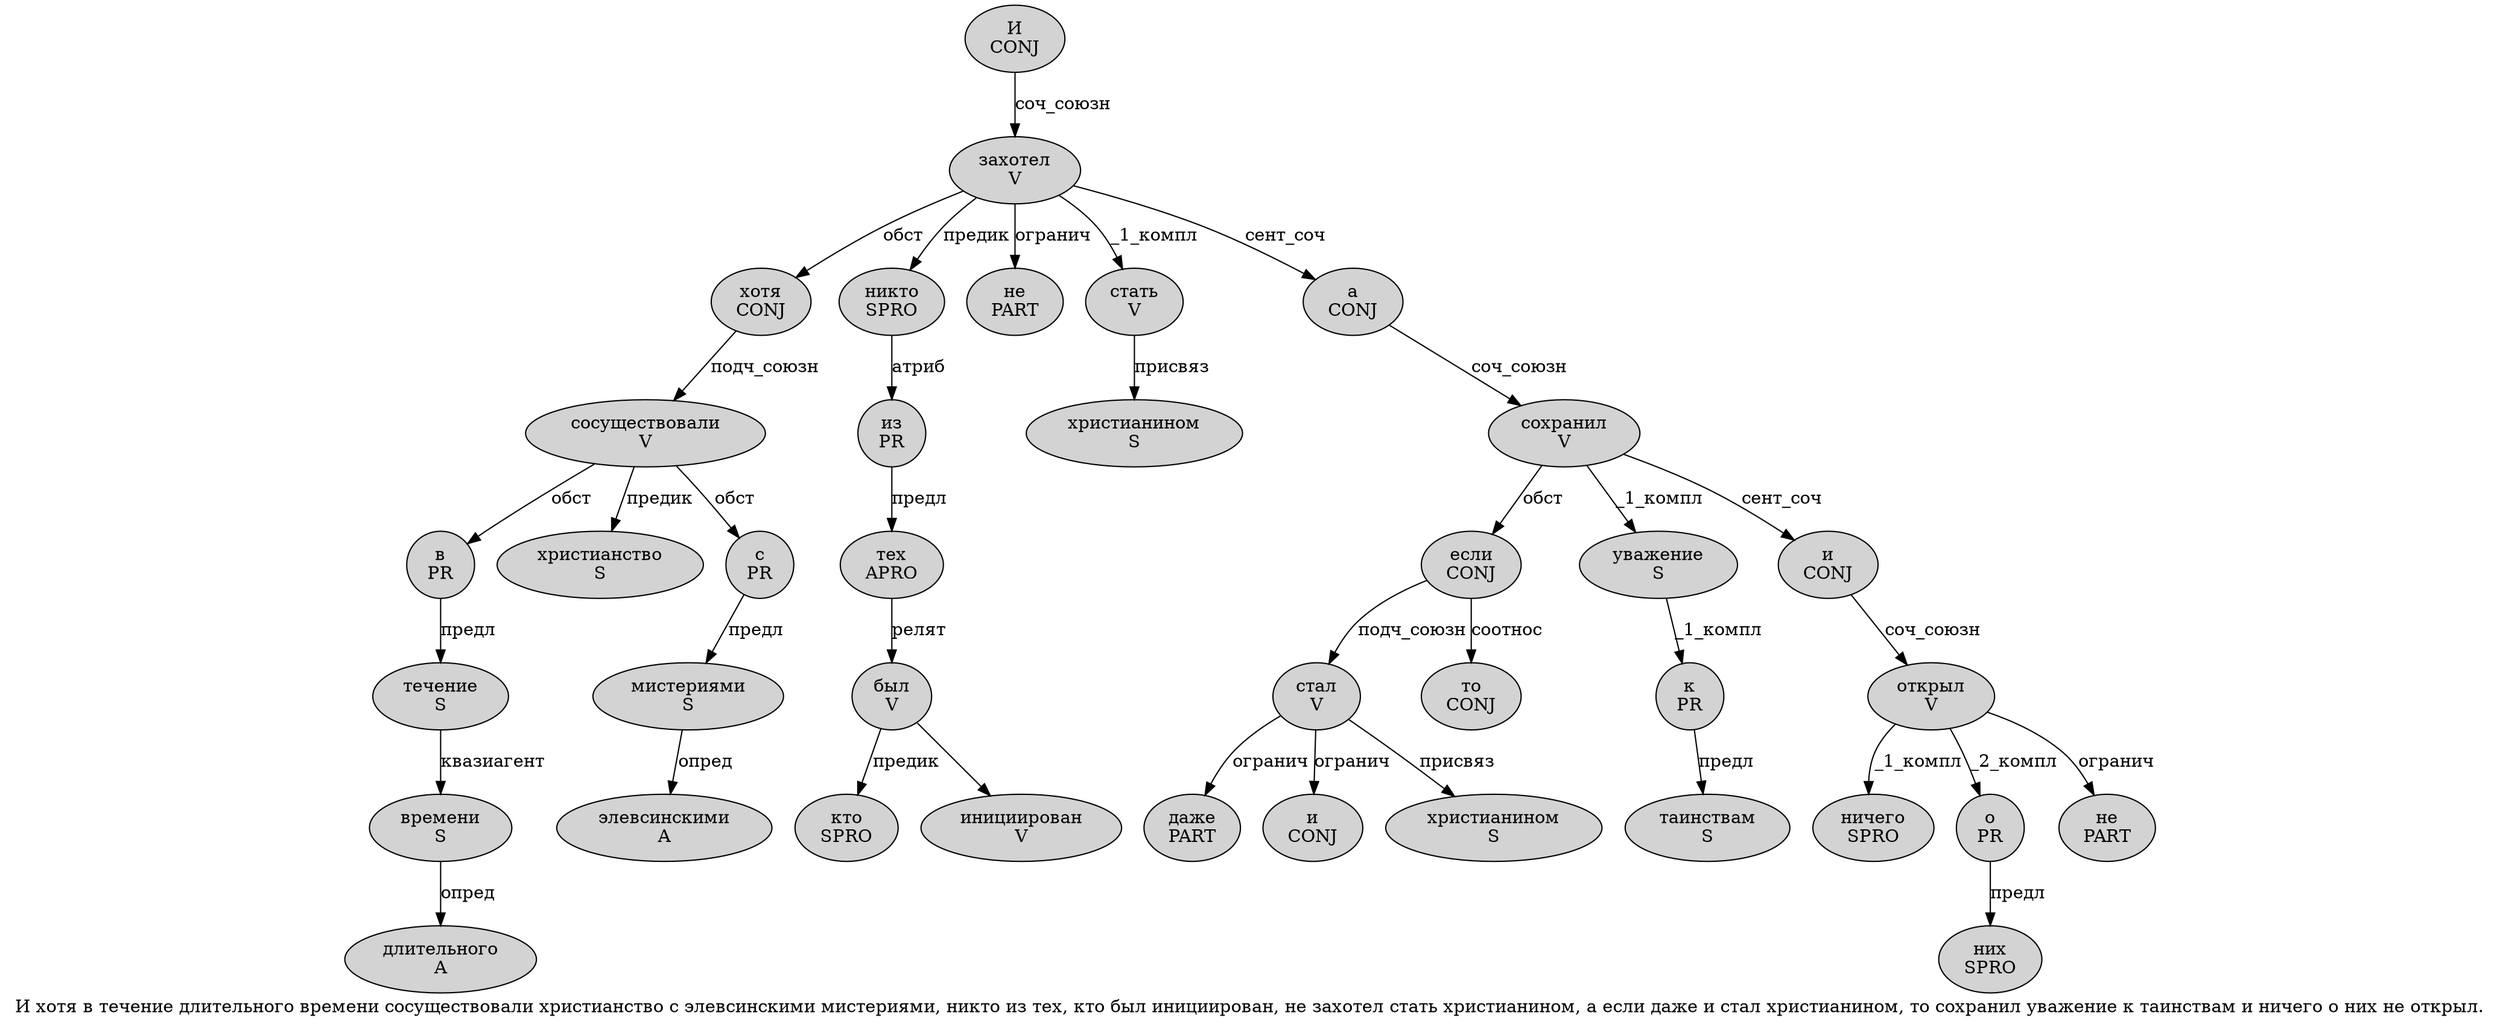 digraph SENTENCE_1076 {
	graph [label="И хотя в течение длительного времени сосуществовали христианство с элевсинскими мистериями, никто из тех, кто был инициирован, не захотел стать христианином, а если даже и стал христианином, то сохранил уважение к таинствам и ничего о них не открыл."]
	node [style=filled]
		0 [label="И
CONJ" color="" fillcolor=lightgray penwidth=1 shape=ellipse]
		1 [label="хотя
CONJ" color="" fillcolor=lightgray penwidth=1 shape=ellipse]
		2 [label="в
PR" color="" fillcolor=lightgray penwidth=1 shape=ellipse]
		3 [label="течение
S" color="" fillcolor=lightgray penwidth=1 shape=ellipse]
		4 [label="длительного
A" color="" fillcolor=lightgray penwidth=1 shape=ellipse]
		5 [label="времени
S" color="" fillcolor=lightgray penwidth=1 shape=ellipse]
		6 [label="сосуществовали
V" color="" fillcolor=lightgray penwidth=1 shape=ellipse]
		7 [label="христианство
S" color="" fillcolor=lightgray penwidth=1 shape=ellipse]
		8 [label="с
PR" color="" fillcolor=lightgray penwidth=1 shape=ellipse]
		9 [label="элевсинскими
A" color="" fillcolor=lightgray penwidth=1 shape=ellipse]
		10 [label="мистериями
S" color="" fillcolor=lightgray penwidth=1 shape=ellipse]
		12 [label="никто
SPRO" color="" fillcolor=lightgray penwidth=1 shape=ellipse]
		13 [label="из
PR" color="" fillcolor=lightgray penwidth=1 shape=ellipse]
		14 [label="тех
APRO" color="" fillcolor=lightgray penwidth=1 shape=ellipse]
		16 [label="кто
SPRO" color="" fillcolor=lightgray penwidth=1 shape=ellipse]
		17 [label="был
V" color="" fillcolor=lightgray penwidth=1 shape=ellipse]
		18 [label="инициирован
V" color="" fillcolor=lightgray penwidth=1 shape=ellipse]
		20 [label="не
PART" color="" fillcolor=lightgray penwidth=1 shape=ellipse]
		21 [label="захотел
V" color="" fillcolor=lightgray penwidth=1 shape=ellipse]
		22 [label="стать
V" color="" fillcolor=lightgray penwidth=1 shape=ellipse]
		23 [label="христианином
S" color="" fillcolor=lightgray penwidth=1 shape=ellipse]
		25 [label="а
CONJ" color="" fillcolor=lightgray penwidth=1 shape=ellipse]
		26 [label="если
CONJ" color="" fillcolor=lightgray penwidth=1 shape=ellipse]
		27 [label="даже
PART" color="" fillcolor=lightgray penwidth=1 shape=ellipse]
		28 [label="и
CONJ" color="" fillcolor=lightgray penwidth=1 shape=ellipse]
		29 [label="стал
V" color="" fillcolor=lightgray penwidth=1 shape=ellipse]
		30 [label="христианином
S" color="" fillcolor=lightgray penwidth=1 shape=ellipse]
		32 [label="то
CONJ" color="" fillcolor=lightgray penwidth=1 shape=ellipse]
		33 [label="сохранил
V" color="" fillcolor=lightgray penwidth=1 shape=ellipse]
		34 [label="уважение
S" color="" fillcolor=lightgray penwidth=1 shape=ellipse]
		35 [label="к
PR" color="" fillcolor=lightgray penwidth=1 shape=ellipse]
		36 [label="таинствам
S" color="" fillcolor=lightgray penwidth=1 shape=ellipse]
		37 [label="и
CONJ" color="" fillcolor=lightgray penwidth=1 shape=ellipse]
		38 [label="ничего
SPRO" color="" fillcolor=lightgray penwidth=1 shape=ellipse]
		39 [label="о
PR" color="" fillcolor=lightgray penwidth=1 shape=ellipse]
		40 [label="них
SPRO" color="" fillcolor=lightgray penwidth=1 shape=ellipse]
		41 [label="не
PART" color="" fillcolor=lightgray penwidth=1 shape=ellipse]
		42 [label="открыл
V" color="" fillcolor=lightgray penwidth=1 shape=ellipse]
			8 -> 10 [label="предл"]
			2 -> 3 [label="предл"]
			3 -> 5 [label="квазиагент"]
			34 -> 35 [label="_1_компл"]
			14 -> 17 [label="релят"]
			26 -> 29 [label="подч_союзн"]
			26 -> 32 [label="соотнос"]
			22 -> 23 [label="присвяз"]
			1 -> 6 [label="подч_союзн"]
			10 -> 9 [label="опред"]
			17 -> 16 [label="предик"]
			17 -> 18
			42 -> 38 [label="_1_компл"]
			42 -> 39 [label="_2_компл"]
			42 -> 41 [label="огранич"]
			29 -> 27 [label="огранич"]
			29 -> 28 [label="огранич"]
			29 -> 30 [label="присвяз"]
			37 -> 42 [label="соч_союзн"]
			0 -> 21 [label="соч_союзн"]
			33 -> 26 [label="обст"]
			33 -> 34 [label="_1_компл"]
			33 -> 37 [label="сент_соч"]
			21 -> 1 [label="обст"]
			21 -> 12 [label="предик"]
			21 -> 20 [label="огранич"]
			21 -> 22 [label="_1_компл"]
			21 -> 25 [label="сент_соч"]
			13 -> 14 [label="предл"]
			25 -> 33 [label="соч_союзн"]
			39 -> 40 [label="предл"]
			35 -> 36 [label="предл"]
			5 -> 4 [label="опред"]
			12 -> 13 [label="атриб"]
			6 -> 2 [label="обст"]
			6 -> 7 [label="предик"]
			6 -> 8 [label="обст"]
}